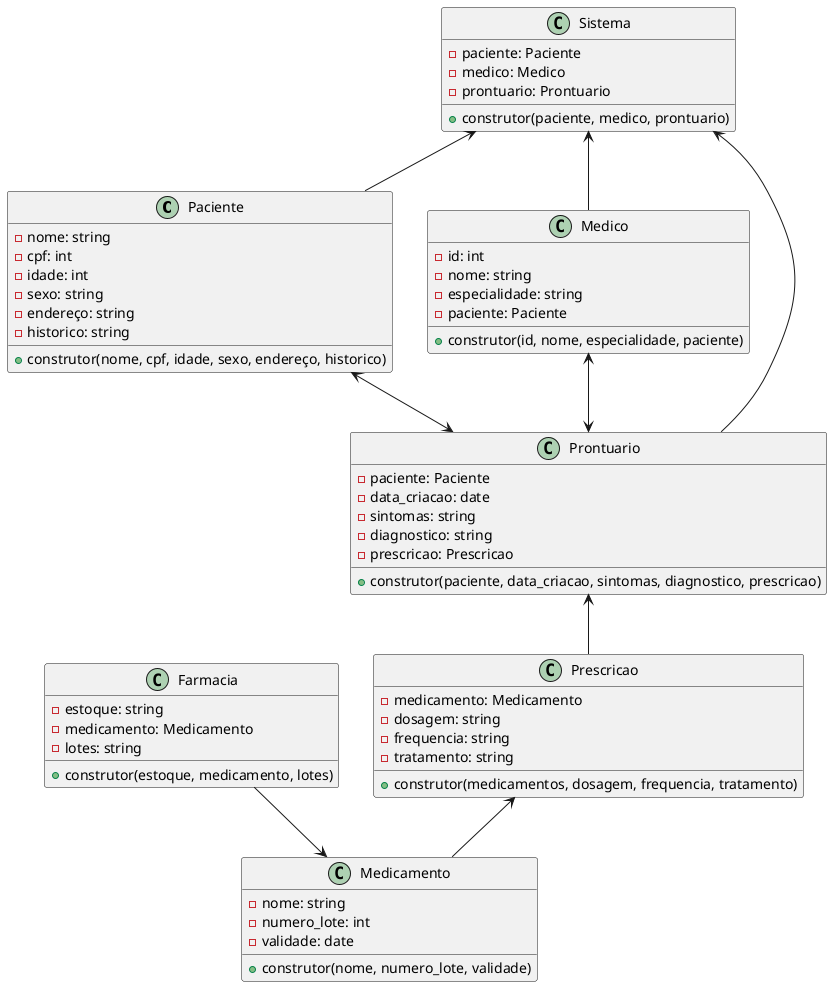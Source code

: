 @startuml prontuarioapp

class Paciente {
  - nome: string
  - cpf: int
  - idade: int
  - sexo: string
  - endereço: string
  - historico: string
  + construtor(nome, cpf, idade, sexo, endereço, historico)
}

class Medico {
  - id: int
  - nome: string
  - especialidade: string
  - paciente: Paciente
  + construtor(id, nome, especialidade, paciente)
}

class Medicamento {
  - nome: string
  - numero_lote: int
  - validade: date
  + construtor(nome, numero_lote, validade)
}


class Prescricao {
  - medicamento: Medicamento
  - dosagem: string
  - frequencia: string
  - tratamento: string
  + construtor(medicamentos, dosagem, frequencia, tratamento)
}

class Prontuario {
  - paciente: Paciente
  - data_criacao: date
  - sintomas: string
  - diagnostico: string
  - prescricao: Prescricao
  + construtor(paciente, data_criacao, sintomas, diagnostico, prescricao)
}


class Farmacia {
  - estoque: string
  - medicamento: Medicamento
  - lotes: string
  + construtor(estoque, medicamento, lotes)
}


class Sistema {
  - paciente: Paciente
  - medico: Medico
  - prontuario: Prontuario
  + construtor(paciente, medico, prontuario)
}


Paciente <--> Prontuario
Medico <--> Prontuario
Prontuario <-- Prescricao
Prescricao <-- Medicamento
Farmacia --> Medicamento
Sistema <-- Paciente
Sistema <-- Medico
Sistema <-- Prontuario

@enduml